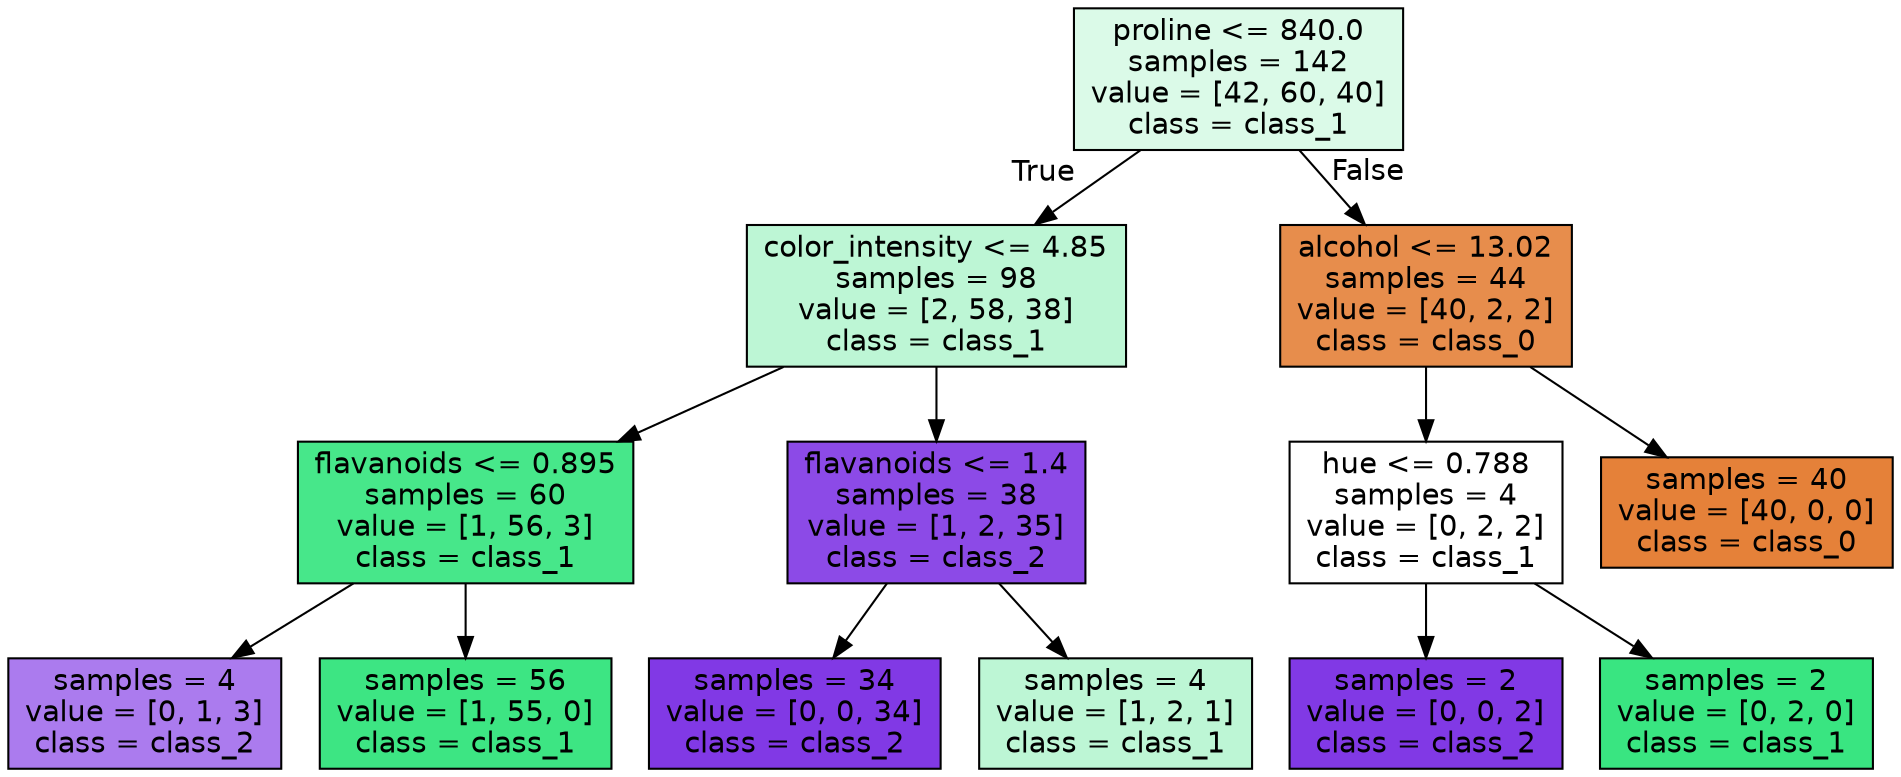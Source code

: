 digraph Tree {
node [shape=box, style="filled", color="black", fontname="helvetica"] ;
edge [fontname="helvetica"] ;
0 [label="proline <= 840.0\nsamples = 142\nvalue = [42, 60, 40]\nclass = class_1", fillcolor="#dbfae8"] ;
1 [label="color_intensity <= 4.85\nsamples = 98\nvalue = [2, 58, 38]\nclass = class_1", fillcolor="#bdf6d5"] ;
0 -> 1 [labeldistance=2.5, labelangle=45, headlabel="True"] ;
2 [label="flavanoids <= 0.895\nsamples = 60\nvalue = [1, 56, 3]\nclass = class_1", fillcolor="#47e78a"] ;
1 -> 2 ;
3 [label="samples = 4\nvalue = [0, 1, 3]\nclass = class_2", fillcolor="#ab7bee"] ;
2 -> 3 ;
4 [label="samples = 56\nvalue = [1, 55, 0]\nclass = class_1", fillcolor="#3de583"] ;
2 -> 4 ;
5 [label="flavanoids <= 1.4\nsamples = 38\nvalue = [1, 2, 35]\nclass = class_2", fillcolor="#8c4ae7"] ;
1 -> 5 ;
6 [label="samples = 34\nvalue = [0, 0, 34]\nclass = class_2", fillcolor="#8139e5"] ;
5 -> 6 ;
7 [label="samples = 4\nvalue = [1, 2, 1]\nclass = class_1", fillcolor="#bdf6d5"] ;
5 -> 7 ;
8 [label="alcohol <= 13.02\nsamples = 44\nvalue = [40, 2, 2]\nclass = class_0", fillcolor="#e78d4c"] ;
0 -> 8 [labeldistance=2.5, labelangle=-45, headlabel="False"] ;
9 [label="hue <= 0.788\nsamples = 4\nvalue = [0, 2, 2]\nclass = class_1", fillcolor="#ffffff"] ;
8 -> 9 ;
10 [label="samples = 2\nvalue = [0, 0, 2]\nclass = class_2", fillcolor="#8139e5"] ;
9 -> 10 ;
11 [label="samples = 2\nvalue = [0, 2, 0]\nclass = class_1", fillcolor="#39e581"] ;
9 -> 11 ;
12 [label="samples = 40\nvalue = [40, 0, 0]\nclass = class_0", fillcolor="#e58139"] ;
8 -> 12 ;
}